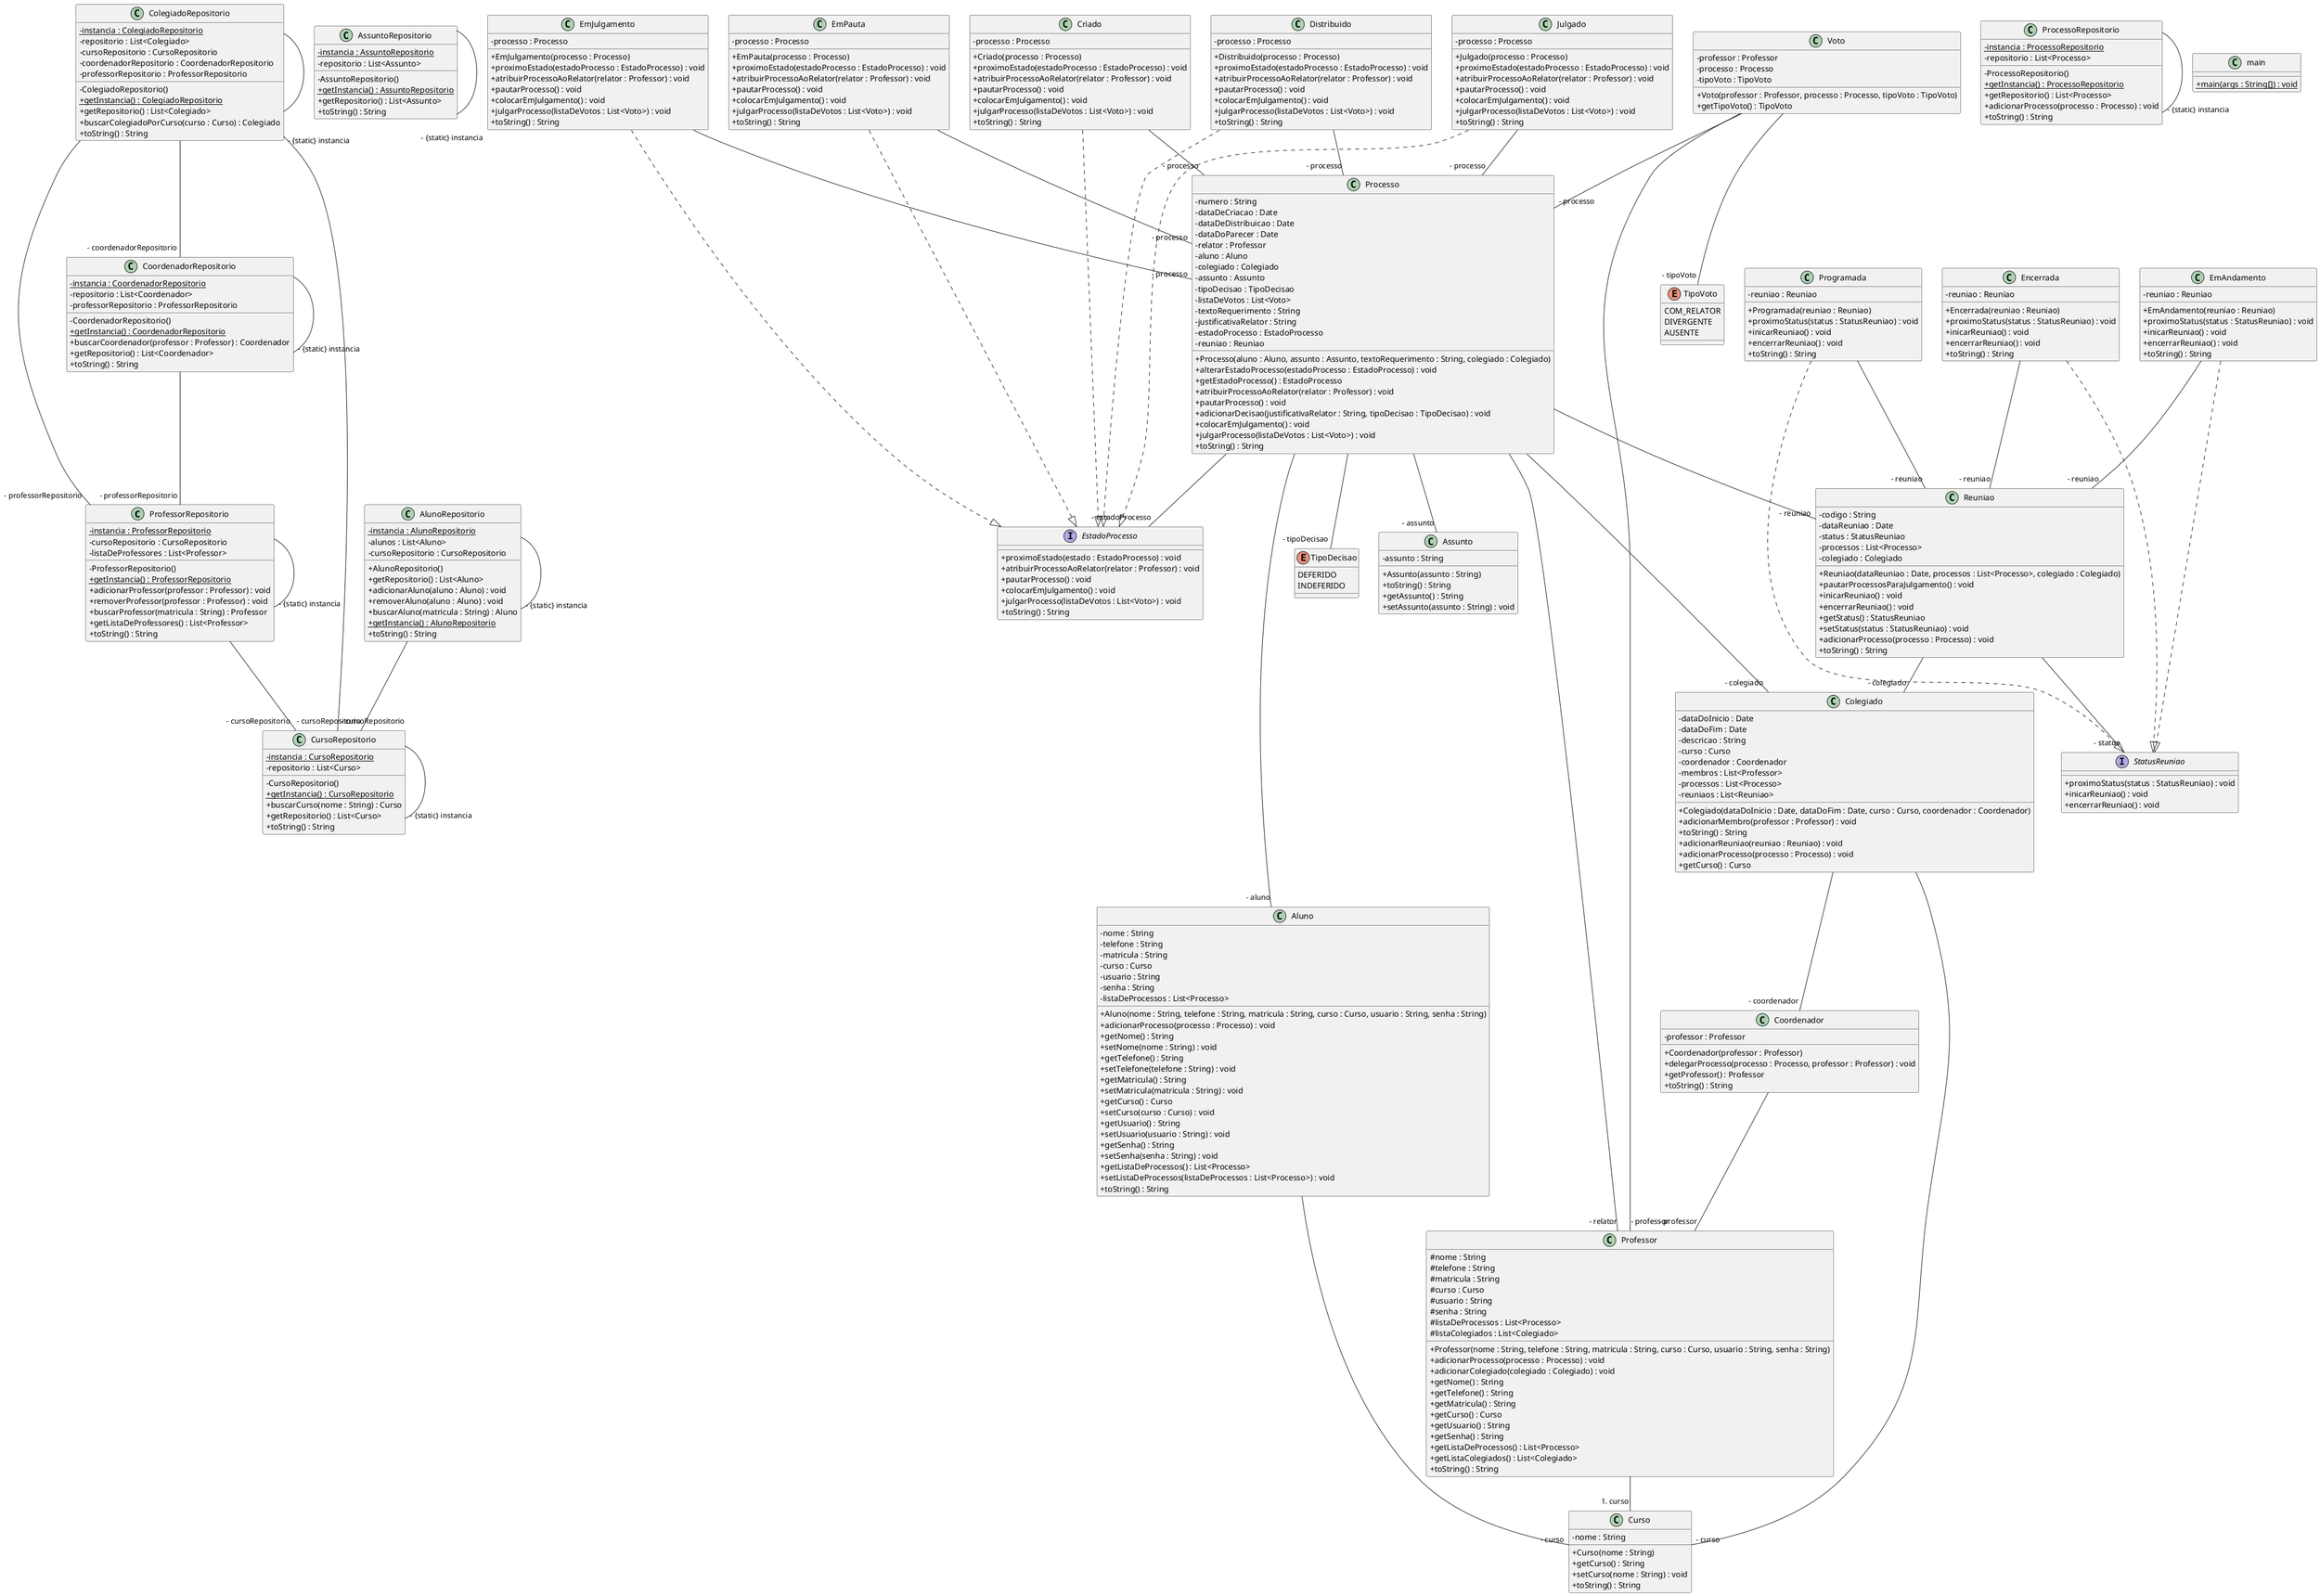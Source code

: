 @startuml
skinparam classAttributeIconSize 0
class ProfessorRepositorio{
- {static} instancia : ProfessorRepositorio
- cursoRepositorio : CursoRepositorio
- listaDeProfessores : List<Professor>
- ProfessorRepositorio()
+ {static} getInstancia() : ProfessorRepositorio
+ adicionarProfessor(professor : Professor) : void
+ removerProfessor(professor : Professor) : void
+ buscarProfessor(matricula : String) : Professor
+ getListaDeProfessores() : List<Professor>
+ toString() : String
}
class AssuntoRepositorio{
- {static} instancia : AssuntoRepositorio
- repositorio : List<Assunto>
- AssuntoRepositorio()
+ {static} getInstancia() : AssuntoRepositorio
+ getRepositorio() : List<Assunto>
+ toString() : String
}
class Colegiado{
- dataDoInicio : Date
- dataDoFim : Date
- descricao : String
- curso : Curso
- coordenador : Coordenador
- membros : List<Professor>
- processos : List<Processo>
- reuniaos : List<Reuniao>
+ Colegiado(dataDoInicio : Date, dataDoFim : Date, curso : Curso, coordenador : Coordenador)
+ adicionarMembro(professor : Professor) : void
+ toString() : String
+ adicionarReuniao(reuniao : Reuniao) : void
+ adicionarProcesso(processo : Processo) : void
+ getCurso() : Curso
}
class CoordenadorRepositorio{
- {static} instancia : CoordenadorRepositorio
- repositorio : List<Coordenador>
- professorRepositorio : ProfessorRepositorio
- CoordenadorRepositorio()
+ {static} getInstancia() : CoordenadorRepositorio
+ buscarCoordenador(professor : Professor) : Coordenador
+ getRepositorio() : List<Coordenador>
+ toString() : String
}
class Criado{
- processo : Processo
+ Criado(processo : Processo)
+ proximoEstado(estadoProcesso : EstadoProcesso) : void
+ atribuirProcessoAoRelator(relator : Professor) : void
+ pautarProcesso() : void
+ colocarEmJulgamento() : void
+ julgarProcesso(listaDeVotos : List<Voto>) : void
+ toString() : String
}
Criado ..|> EstadoProcesso
class Distribuido{
- processo : Processo
+ Distribuido(processo : Processo)
+ proximoEstado(estadoProcesso : EstadoProcesso) : void
+ atribuirProcessoAoRelator(relator : Professor) : void
+ pautarProcesso() : void
+ colocarEmJulgamento() : void
+ julgarProcesso(listaDeVotos : List<Voto>) : void
+ toString() : String
}
Distribuido ..|> EstadoProcesso
class Julgado{
- processo : Processo
+ Julgado(processo : Processo)
+ proximoEstado(estadoProcesso : EstadoProcesso) : void
+ atribuirProcessoAoRelator(relator : Professor) : void
+ pautarProcesso() : void
+ colocarEmJulgamento() : void
+ julgarProcesso(listaDeVotos : List<Voto>) : void
+ toString() : String
}
Julgado ..|> EstadoProcesso
class Processo{
- numero : String
- dataDeCriacao : Date
- dataDeDistribuicao : Date
- dataDoParecer : Date
- relator : Professor
- aluno : Aluno
- colegiado : Colegiado
- assunto : Assunto
- tipoDecisao : TipoDecisao
- listaDeVotos : List<Voto>
- textoRequerimento : String
- justificativaRelator : String
- estadoProcesso : EstadoProcesso
- reuniao : Reuniao
+ Processo(aluno : Aluno, assunto : Assunto, textoRequerimento : String, colegiado : Colegiado)
+ alterarEstadoProcesso(estadoProcesso : EstadoProcesso) : void
+ getEstadoProcesso() : EstadoProcesso
+ atribuirProcessoAoRelator(relator : Professor) : void
+ pautarProcesso() : void
+ adicionarDecisao(justificativaRelator : String, tipoDecisao : TipoDecisao) : void
+ colocarEmJulgamento() : void
+ julgarProcesso(listaDeVotos : List<Voto>) : void
+ toString() : String
}
class Encerrada{
- reuniao : Reuniao
+ Encerrada(reuniao : Reuniao)
+ proximoStatus(status : StatusReuniao) : void
+ inicarReuniao() : void
+ encerrarReuniao() : void
+ toString() : String
}
Encerrada ..|> StatusReuniao
class EmJulgamento{
- processo : Processo
+ EmJulgamento(processo : Processo)
+ proximoEstado(estadoProcesso : EstadoProcesso) : void
+ atribuirProcessoAoRelator(relator : Professor) : void
+ pautarProcesso() : void
+ colocarEmJulgamento() : void
+ julgarProcesso(listaDeVotos : List<Voto>) : void
+ toString() : String
}
EmJulgamento ..|> EstadoProcesso
class Assunto{
- assunto : String
+ Assunto(assunto : String)
+ toString() : String
+ getAssunto() : String
+ setAssunto(assunto : String) : void
}
class Curso{
- nome : String
+ Curso(nome : String)
+ getCurso() : String
+ setCurso(nome : String) : void
+ toString() : String
}
class EmAndamento{
- reuniao : Reuniao
+ EmAndamento(reuniao : Reuniao)
+ proximoStatus(status : StatusReuniao) : void
+ inicarReuniao() : void
+ encerrarReuniao() : void
+ toString() : String
}
EmAndamento ..|> StatusReuniao
class Reuniao{
- codigo : String
- dataReuniao : Date
- status : StatusReuniao
- processos : List<Processo>
- colegiado : Colegiado
+ Reuniao(dataReuniao : Date, processos : List<Processo>, colegiado : Colegiado)
+ pautarProcessosParaJulgamento() : void
+ inicarReuniao() : void
+ encerrarReuniao() : void
+ getStatus() : StatusReuniao
+ setStatus(status : StatusReuniao) : void
+ adicionarProcesso(processo : Processo) : void
+ toString() : String
}
class CursoRepositorio{
- {static} instancia : CursoRepositorio
- repositorio : List<Curso>
- CursoRepositorio()
+ {static} getInstancia() : CursoRepositorio
+ buscarCurso(nome : String) : Curso
+ getRepositorio() : List<Curso>
+ toString() : String
}
class ProcessoRepositorio{
- {static} instancia : ProcessoRepositorio
- repositorio : List<Processo>
- ProcessoRepositorio()
+ {static} getInstancia() : ProcessoRepositorio
+ getRepositorio() : List<Processo>
+ adicionarProcesso(processo : Processo) : void
+ toString() : String
}
class ColegiadoRepositorio{
- {static} instancia : ColegiadoRepositorio
- repositorio : List<Colegiado>
- cursoRepositorio : CursoRepositorio
- coordenadorRepositorio : CoordenadorRepositorio
- professorRepositorio : ProfessorRepositorio
- ColegiadoRepositorio()
+ {static} getInstancia() : ColegiadoRepositorio
+ getRepositorio() : List<Colegiado>
+ buscarColegiadoPorCurso(curso : Curso) : Colegiado
+ toString() : String
}
class Coordenador{
- professor : Professor
+ Coordenador(professor : Professor)
+ delegarProcesso(processo : Processo, professor : Professor) : void
+ getProfessor() : Professor
+ toString() : String
}
class EmPauta{
- processo : Processo
+ EmPauta(processo : Processo)
+ proximoEstado(estadoProcesso : EstadoProcesso) : void
+ atribuirProcessoAoRelator(relator : Professor) : void
+ pautarProcesso() : void
+ colocarEmJulgamento() : void
+ julgarProcesso(listaDeVotos : List<Voto>) : void
+ toString() : String
}
EmPauta ..|> EstadoProcesso
class Professor{
# nome : String
# telefone : String
# matricula : String
# curso : Curso
# usuario : String
# senha : String
# listaDeProcessos : List<Processo>
# listaColegiados : List<Colegiado>
+ Professor(nome : String, telefone : String, matricula : String, curso : Curso, usuario : String, senha : String)
+ adicionarProcesso(processo : Processo) : void
+ adicionarColegiado(colegiado : Colegiado) : void
+ getNome() : String
+ getTelefone() : String
+ getMatricula() : String
+ getCurso() : Curso
+ getUsuario() : String
+ getSenha() : String
+ getListaDeProcessos() : List<Processo>
+ getListaColegiados() : List<Colegiado>
+ toString() : String
}
class AlunoRepositorio{
- {static} instancia : AlunoRepositorio
- alunos : List<Aluno>
- cursoRepositorio : CursoRepositorio
+ AlunoRepositorio()
+ getRepositorio() : List<Aluno>
+ adicionarAluno(aluno : Aluno) : void
+ removerAluno(aluno : Aluno) : void
+ buscarAluno(matricula : String) : Aluno
+ {static} getInstancia() : AlunoRepositorio
+ toString() : String
}
class main{
+ {static} main(args : String[]) : void
}
class Aluno{
- nome : String
- telefone : String
- matricula : String
- curso : Curso
- usuario : String
- senha : String
- listaDeProcessos : List<Processo>
+ Aluno(nome : String, telefone : String, matricula : String, curso : Curso, usuario : String, senha : String)
+ adicionarProcesso(processo : Processo) : void
+ getNome() : String
+ setNome(nome : String) : void
+ getTelefone() : String
+ setTelefone(telefone : String) : void
+ getMatricula() : String
+ setMatricula(matricula : String) : void
+ getCurso() : Curso
+ setCurso(curso : Curso) : void
+ getUsuario() : String
+ setUsuario(usuario : String) : void
+ getSenha() : String
+ setSenha(senha : String) : void
+ getListaDeProcessos() : List<Processo>
+ setListaDeProcessos(listaDeProcessos : List<Processo>) : void
+ toString() : String
}
class Programada{
- reuniao : Reuniao
+ Programada(reuniao : Reuniao)
+ proximoStatus(status : StatusReuniao) : void
+ inicarReuniao() : void
+ encerrarReuniao() : void
+ toString() : String
}
Programada ..|> StatusReuniao
class Voto{
- professor : Professor
- processo : Processo
- tipoVoto : TipoVoto
+ Voto(professor : Professor, processo : Processo, tipoVoto : TipoVoto)
+ getTipoVoto() : TipoVoto
}
ProfessorRepositorio--"- {static} instancia" ProfessorRepositorio
ProfessorRepositorio--"- cursoRepositorio" CursoRepositorio
AssuntoRepositorio--"- {static} instancia" AssuntoRepositorio
Colegiado--"- curso" Curso
Colegiado--"- coordenador" Coordenador
CoordenadorRepositorio--"- {static} instancia" CoordenadorRepositorio
CoordenadorRepositorio--"- professorRepositorio" ProfessorRepositorio
Criado--"- processo" Processo
Distribuido--"- processo" Processo
Julgado--"- processo" Processo
Processo--"- relator" Professor
Processo--"- aluno" Aluno
Processo--"- colegiado" Colegiado
Processo--"- assunto" Assunto
Processo--"- tipoDecisao" TipoDecisao
Processo--"- estadoProcesso" EstadoProcesso
Processo--"- reuniao" Reuniao
Encerrada--"- reuniao" Reuniao
EmJulgamento--"- processo" Processo
EmAndamento--"- reuniao" Reuniao
Reuniao--"- status" StatusReuniao
Reuniao--"- colegiado" Colegiado
CursoRepositorio--"- {static} instancia" CursoRepositorio
ProcessoRepositorio--"- {static} instancia" ProcessoRepositorio
ColegiadoRepositorio--"- {static} instancia" ColegiadoRepositorio
ColegiadoRepositorio--"- cursoRepositorio" CursoRepositorio
ColegiadoRepositorio--"- coordenadorRepositorio" CoordenadorRepositorio
ColegiadoRepositorio--"- professorRepositorio" ProfessorRepositorio
Coordenador--"- professor" Professor
EmPauta--"- processo" Processo
Professor--"# curso" Curso
AlunoRepositorio--"- {static} instancia" AlunoRepositorio
AlunoRepositorio--"- cursoRepositorio" CursoRepositorio
Aluno--"- curso" Curso
Programada--"- reuniao" Reuniao
Voto--"- professor" Professor
Voto--"- processo" Processo
Voto--"- tipoVoto" TipoVoto
interface StatusReuniao{
+ proximoStatus(status : StatusReuniao) : void
+ inicarReuniao() : void
+ encerrarReuniao() : void
}
interface EstadoProcesso{
+ proximoEstado(estado : EstadoProcesso) : void
+ atribuirProcessoAoRelator(relator : Professor) : void
+ pautarProcesso() : void
+ colocarEmJulgamento() : void
+ julgarProcesso(listaDeVotos : List<Voto>) : void
+ toString() : String
}
enum TipoVoto{
COM_RELATOR
DIVERGENTE
AUSENTE
}
enum TipoDecisao{
DEFERIDO
INDEFERIDO
}
@enduml